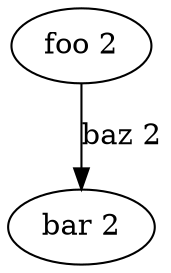 digraph G {
	// Node definitions.
	0 [label="foo 2"];
	1 [label="bar 2"];

	// Edge definitions.
	0 -> 1 [label="baz 2"];
}
